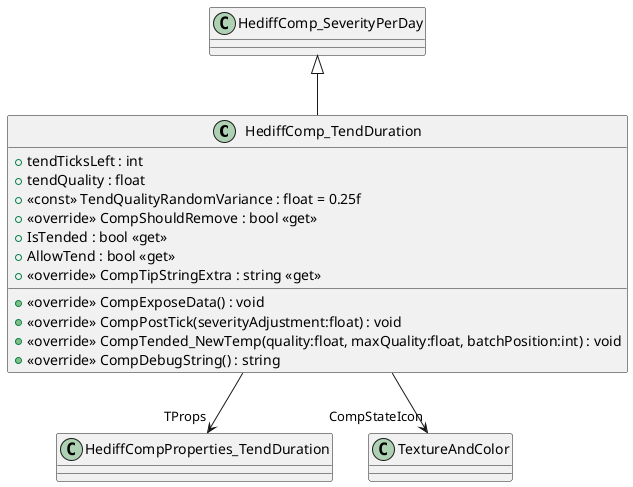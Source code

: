 @startuml
class HediffComp_TendDuration {
    + tendTicksLeft : int
    + tendQuality : float
    + <<const>> TendQualityRandomVariance : float = 0.25f
    + <<override>> CompShouldRemove : bool <<get>>
    + IsTended : bool <<get>>
    + AllowTend : bool <<get>>
    + <<override>> CompTipStringExtra : string <<get>>
    + <<override>> CompExposeData() : void
    + <<override>> CompPostTick(severityAdjustment:float) : void
    + <<override>> CompTended_NewTemp(quality:float, maxQuality:float, batchPosition:int) : void
    + <<override>> CompDebugString() : string
}
HediffComp_SeverityPerDay <|-- HediffComp_TendDuration
HediffComp_TendDuration --> "TProps" HediffCompProperties_TendDuration
HediffComp_TendDuration --> "CompStateIcon" TextureAndColor
@enduml
